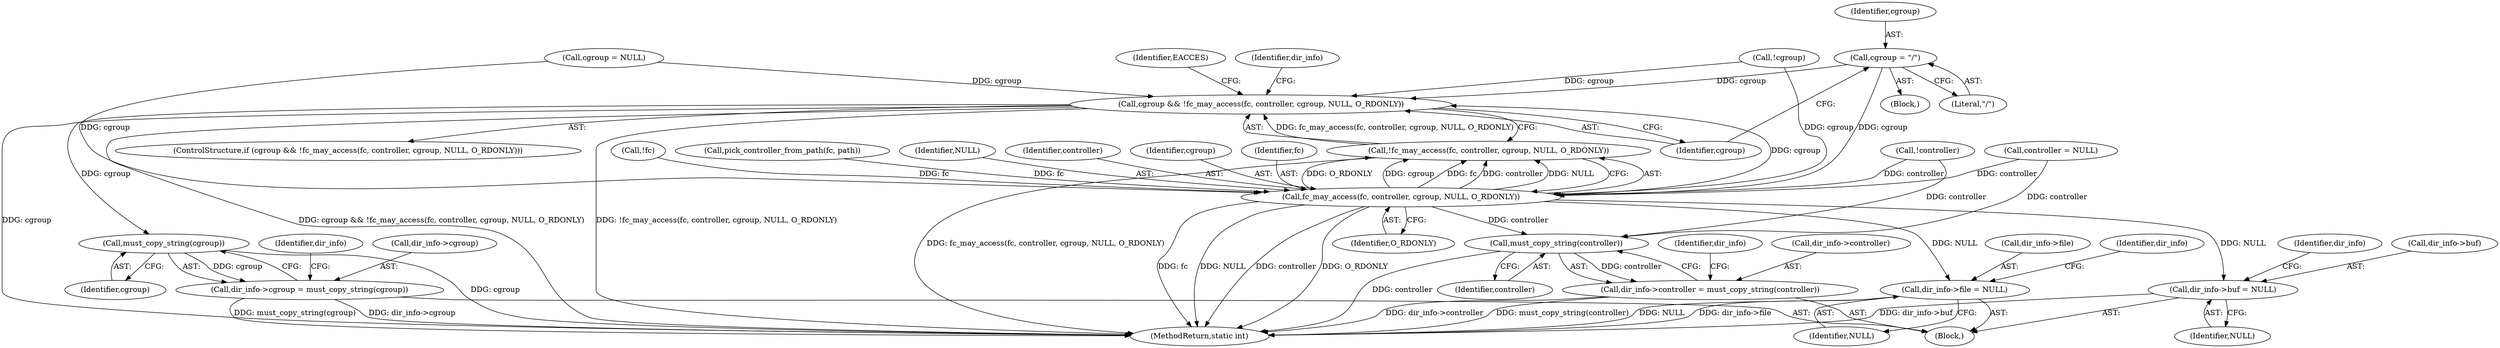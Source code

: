 digraph "0_lxcfs_a8b6c3e0537e90fba3c55910fd1b7229d54a60a7_3@pointer" {
"1000156" [label="(Call,cgroup = \"/\")"];
"1000160" [label="(Call,cgroup && !fc_may_access(fc, controller, cgroup, NULL, O_RDONLY))"];
"1000195" [label="(Call,must_copy_string(cgroup))"];
"1000191" [label="(Call,dir_info->cgroup = must_copy_string(cgroup))"];
"1000163" [label="(Call,fc_may_access(fc, controller, cgroup, NULL, O_RDONLY))"];
"1000162" [label="(Call,!fc_may_access(fc, controller, cgroup, NULL, O_RDONLY))"];
"1000189" [label="(Call,must_copy_string(controller))"];
"1000185" [label="(Call,dir_info->controller = must_copy_string(controller))"];
"1000202" [label="(Call,dir_info->buf = NULL)"];
"1000207" [label="(Call,dir_info->file = NULL)"];
"1000209" [label="(Identifier,dir_info)"];
"1000143" [label="(Call,!controller)"];
"1000190" [label="(Identifier,controller)"];
"1000161" [label="(Identifier,cgroup)"];
"1000192" [label="(Call,dir_info->cgroup)"];
"1000226" [label="(MethodReturn,static int)"];
"1000156" [label="(Call,cgroup = \"/\")"];
"1000168" [label="(Identifier,O_RDONLY)"];
"1000186" [label="(Call,dir_info->controller)"];
"1000195" [label="(Call,must_copy_string(cgroup))"];
"1000203" [label="(Call,dir_info->buf)"];
"1000155" [label="(Block,)"];
"1000166" [label="(Identifier,cgroup)"];
"1000164" [label="(Identifier,fc)"];
"1000174" [label="(Identifier,dir_info)"];
"1000159" [label="(ControlStructure,if (cgroup && !fc_may_access(fc, controller, cgroup, NULL, O_RDONLY)))"];
"1000191" [label="(Call,dir_info->cgroup = must_copy_string(cgroup))"];
"1000105" [label="(Block,)"];
"1000162" [label="(Call,!fc_may_access(fc, controller, cgroup, NULL, O_RDONLY))"];
"1000129" [label="(Call,cgroup = NULL)"];
"1000211" [label="(Identifier,NULL)"];
"1000214" [label="(Identifier,dir_info)"];
"1000157" [label="(Identifier,cgroup)"];
"1000117" [label="(Call,!fc)"];
"1000189" [label="(Call,must_copy_string(controller))"];
"1000139" [label="(Call,pick_controller_from_path(fc, path))"];
"1000158" [label="(Literal,\"/\")"];
"1000196" [label="(Identifier,cgroup)"];
"1000206" [label="(Identifier,NULL)"];
"1000163" [label="(Call,fc_may_access(fc, controller, cgroup, NULL, O_RDONLY))"];
"1000153" [label="(Call,!cgroup)"];
"1000132" [label="(Call,controller = NULL)"];
"1000208" [label="(Call,dir_info->file)"];
"1000172" [label="(Identifier,EACCES)"];
"1000160" [label="(Call,cgroup && !fc_may_access(fc, controller, cgroup, NULL, O_RDONLY))"];
"1000202" [label="(Call,dir_info->buf = NULL)"];
"1000193" [label="(Identifier,dir_info)"];
"1000167" [label="(Identifier,NULL)"];
"1000185" [label="(Call,dir_info->controller = must_copy_string(controller))"];
"1000199" [label="(Identifier,dir_info)"];
"1000207" [label="(Call,dir_info->file = NULL)"];
"1000165" [label="(Identifier,controller)"];
"1000156" -> "1000155"  [label="AST: "];
"1000156" -> "1000158"  [label="CFG: "];
"1000157" -> "1000156"  [label="AST: "];
"1000158" -> "1000156"  [label="AST: "];
"1000161" -> "1000156"  [label="CFG: "];
"1000156" -> "1000160"  [label="DDG: cgroup"];
"1000156" -> "1000163"  [label="DDG: cgroup"];
"1000160" -> "1000159"  [label="AST: "];
"1000160" -> "1000161"  [label="CFG: "];
"1000160" -> "1000162"  [label="CFG: "];
"1000161" -> "1000160"  [label="AST: "];
"1000162" -> "1000160"  [label="AST: "];
"1000172" -> "1000160"  [label="CFG: "];
"1000174" -> "1000160"  [label="CFG: "];
"1000160" -> "1000226"  [label="DDG: cgroup && !fc_may_access(fc, controller, cgroup, NULL, O_RDONLY)"];
"1000160" -> "1000226"  [label="DDG: !fc_may_access(fc, controller, cgroup, NULL, O_RDONLY)"];
"1000160" -> "1000226"  [label="DDG: cgroup"];
"1000129" -> "1000160"  [label="DDG: cgroup"];
"1000163" -> "1000160"  [label="DDG: cgroup"];
"1000153" -> "1000160"  [label="DDG: cgroup"];
"1000162" -> "1000160"  [label="DDG: fc_may_access(fc, controller, cgroup, NULL, O_RDONLY)"];
"1000160" -> "1000195"  [label="DDG: cgroup"];
"1000195" -> "1000191"  [label="AST: "];
"1000195" -> "1000196"  [label="CFG: "];
"1000196" -> "1000195"  [label="AST: "];
"1000191" -> "1000195"  [label="CFG: "];
"1000195" -> "1000226"  [label="DDG: cgroup"];
"1000195" -> "1000191"  [label="DDG: cgroup"];
"1000191" -> "1000105"  [label="AST: "];
"1000192" -> "1000191"  [label="AST: "];
"1000199" -> "1000191"  [label="CFG: "];
"1000191" -> "1000226"  [label="DDG: must_copy_string(cgroup)"];
"1000191" -> "1000226"  [label="DDG: dir_info->cgroup"];
"1000163" -> "1000162"  [label="AST: "];
"1000163" -> "1000168"  [label="CFG: "];
"1000164" -> "1000163"  [label="AST: "];
"1000165" -> "1000163"  [label="AST: "];
"1000166" -> "1000163"  [label="AST: "];
"1000167" -> "1000163"  [label="AST: "];
"1000168" -> "1000163"  [label="AST: "];
"1000162" -> "1000163"  [label="CFG: "];
"1000163" -> "1000226"  [label="DDG: O_RDONLY"];
"1000163" -> "1000226"  [label="DDG: fc"];
"1000163" -> "1000226"  [label="DDG: NULL"];
"1000163" -> "1000226"  [label="DDG: controller"];
"1000163" -> "1000162"  [label="DDG: O_RDONLY"];
"1000163" -> "1000162"  [label="DDG: cgroup"];
"1000163" -> "1000162"  [label="DDG: fc"];
"1000163" -> "1000162"  [label="DDG: controller"];
"1000163" -> "1000162"  [label="DDG: NULL"];
"1000139" -> "1000163"  [label="DDG: fc"];
"1000117" -> "1000163"  [label="DDG: fc"];
"1000143" -> "1000163"  [label="DDG: controller"];
"1000132" -> "1000163"  [label="DDG: controller"];
"1000129" -> "1000163"  [label="DDG: cgroup"];
"1000153" -> "1000163"  [label="DDG: cgroup"];
"1000163" -> "1000189"  [label="DDG: controller"];
"1000163" -> "1000202"  [label="DDG: NULL"];
"1000163" -> "1000207"  [label="DDG: NULL"];
"1000162" -> "1000226"  [label="DDG: fc_may_access(fc, controller, cgroup, NULL, O_RDONLY)"];
"1000189" -> "1000185"  [label="AST: "];
"1000189" -> "1000190"  [label="CFG: "];
"1000190" -> "1000189"  [label="AST: "];
"1000185" -> "1000189"  [label="CFG: "];
"1000189" -> "1000226"  [label="DDG: controller"];
"1000189" -> "1000185"  [label="DDG: controller"];
"1000143" -> "1000189"  [label="DDG: controller"];
"1000132" -> "1000189"  [label="DDG: controller"];
"1000185" -> "1000105"  [label="AST: "];
"1000186" -> "1000185"  [label="AST: "];
"1000193" -> "1000185"  [label="CFG: "];
"1000185" -> "1000226"  [label="DDG: dir_info->controller"];
"1000185" -> "1000226"  [label="DDG: must_copy_string(controller)"];
"1000202" -> "1000105"  [label="AST: "];
"1000202" -> "1000206"  [label="CFG: "];
"1000203" -> "1000202"  [label="AST: "];
"1000206" -> "1000202"  [label="AST: "];
"1000209" -> "1000202"  [label="CFG: "];
"1000202" -> "1000226"  [label="DDG: dir_info->buf"];
"1000207" -> "1000105"  [label="AST: "];
"1000207" -> "1000211"  [label="CFG: "];
"1000208" -> "1000207"  [label="AST: "];
"1000211" -> "1000207"  [label="AST: "];
"1000214" -> "1000207"  [label="CFG: "];
"1000207" -> "1000226"  [label="DDG: dir_info->file"];
"1000207" -> "1000226"  [label="DDG: NULL"];
}
